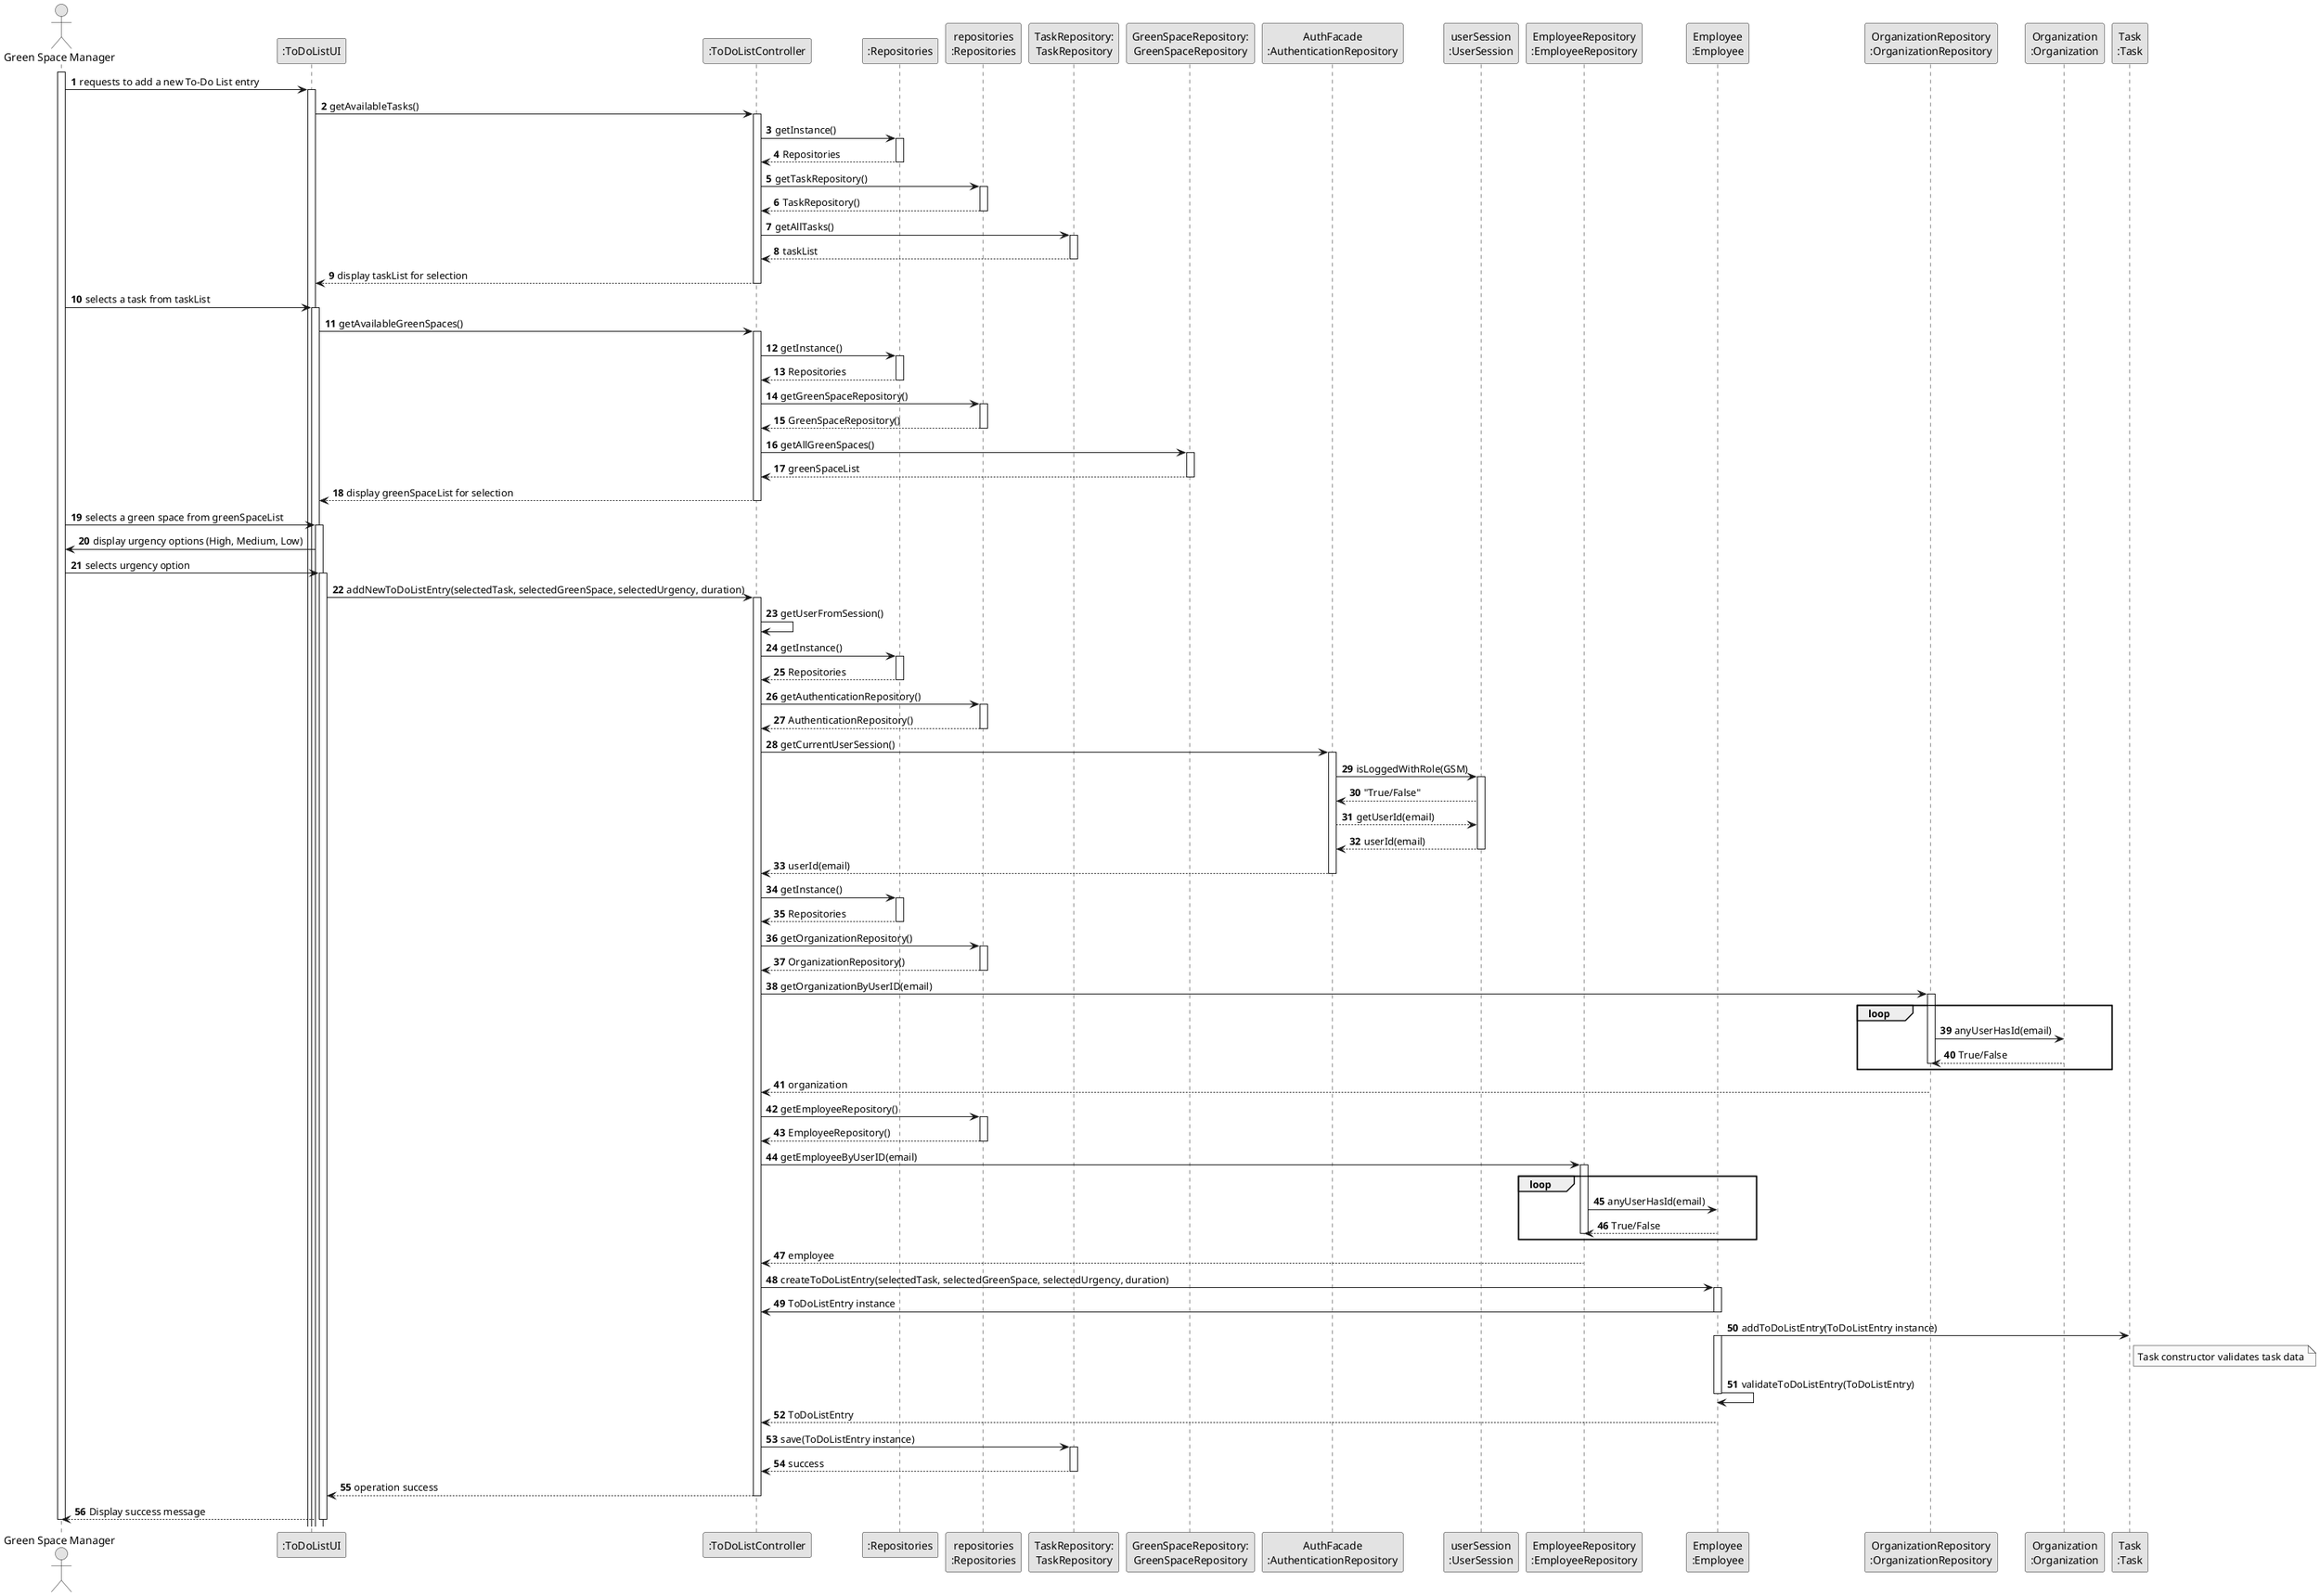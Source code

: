 @startuml
skinparam monochrome true
skinparam packageStyle rectangle
skinparam shadowing false

autonumber

actor "Green Space Manager" as GSM
participant ":ToDoListUI" as UI
participant ":ToDoListController" as CTRL
participant ":Repositories" as RepositorySingleton
participant "repositories\n:Repositories" as PLAT
participant "TaskRepository:\nTaskRepository" as TASKREP
participant "GreenSpaceRepository:\nGreenSpaceRepository" as GSR
participant "AuthFacade\n:AuthenticationRepository" as AUTHREP
participant "userSession\n:UserSession" as USER

participant "EmployeeRepository\n:EmployeeRepository" as EMPREP
participant "Employee\n:Employee" as EMP
participant "OrganizationRepository\n:OrganizationRepository" as ORGREP
participant "Organization\n:Organization" as ORG
participant "Task\n:Task" as TASK

activate GSM

    GSM -> UI : requests to add a new To-Do List entry
    activate UI

    UI -> CTRL : getAvailableTasks()
    activate CTRL

    CTRL -> RepositorySingleton : getInstance()
    activate RepositorySingleton
    CTRL <-- RepositorySingleton : Repositories
    deactivate RepositorySingleton

    CTRL -> PLAT : getTaskRepository()
    activate PLAT
    CTRL <-- PLAT : TaskRepository()
    deactivate PLAT

    CTRL -> TASKREP : getAllTasks()
    activate TASKREP
    CTRL <-- TASKREP : taskList
    deactivate TASKREP

    UI <-- CTRL : display taskList for selection
    deactivate CTRL

    GSM -> UI : selects a task from taskList
    activate UI

    UI -> CTRL : getAvailableGreenSpaces()
    activate CTRL

    CTRL -> RepositorySingleton : getInstance()
    activate RepositorySingleton
    CTRL <-- RepositorySingleton : Repositories
    deactivate RepositorySingleton

    CTRL -> PLAT : getGreenSpaceRepository()
    activate PLAT
    CTRL <-- PLAT : GreenSpaceRepository()
    deactivate PLAT

    CTRL -> GSR : getAllGreenSpaces()
    activate GSR
    CTRL <-- GSR : greenSpaceList
    deactivate GSR

    UI <-- CTRL : display greenSpaceList for selection
    deactivate CTRL

    GSM -> UI : selects a green space from greenSpaceList
    activate UI

    UI -> GSM : display urgency options (High, Medium, Low)
    GSM -> UI : selects urgency option
    activate UI

    UI -> CTRL : addNewToDoListEntry(selectedTask, selectedGreenSpace, selectedUrgency, duration)
    activate CTRL

        CTRL -> CTRL : getUserFromSession()

        CTRL -> RepositorySingleton : getInstance()
        activate RepositorySingleton
        CTRL <-- RepositorySingleton : Repositories
        deactivate RepositorySingleton

        CTRL -> PLAT : getAuthenticationRepository()
        activate PLAT
        CTRL <-- PLAT : AuthenticationRepository()
        deactivate PLAT

        CTRL -> AUTHREP : getCurrentUserSession()
        activate AUTHREP

        AUTHREP -> USER : isLoggedWithRole(GSM)
        activate USER

        AUTHREP <-- USER : "True/False"
        AUTHREP --> USER : getUserId(email)
        AUTHREP <-- USER : userId(email)
        deactivate USER

        CTRL <-- AUTHREP : userId(email)
        deactivate AUTHREP

        CTRL -> RepositorySingleton : getInstance()
        activate RepositorySingleton
        CTRL <-- RepositorySingleton : Repositories
        deactivate RepositorySingleton

        CTRL -> PLAT : getOrganizationRepository()
        activate PLAT
        CTRL <-- PLAT : OrganizationRepository()
        deactivate PLAT

        CTRL -> ORGREP : getOrganizationByUserID(email)
        activate ORGREP
        loop
            ORGREP -> ORG : anyUserHasId(email)
            ORG --> ORGREP : True/False
        deactivate ORGREP
        end
        ORGREP --> CTRL : organization

        CTRL -> PLAT : getEmployeeRepository()
        activate PLAT
        CTRL <-- PLAT : EmployeeRepository()
        deactivate PLAT

        CTRL -> EMPREP : getEmployeeByUserID(email)
        activate EMPREP
        loop
            EMPREP -> EMP : anyUserHasId(email)
            EMP --> EMPREP : True/False
        deactivate EMPREP
        end
        EMPREP --> CTRL : employee

        CTRL -> EMP : createToDoListEntry(selectedTask, selectedGreenSpace, selectedUrgency, duration)
        activate EMP
        EMP -> CTRL : ToDoListEntry instance
        deactivate EMP

        EMP -> TASK : addToDoListEntry(ToDoListEntry instance)
            note right of TASK
              Task constructor validates task data
            endnote

            activate EMP
                EMP -> EMP : validateToDoListEntry(ToDoListEntry)

                deactivate EMP

            EMP --> CTRL : ToDoListEntry

        CTRL -> TASKREP : save(ToDoListEntry instance)
        activate TASKREP
        TASKREP --> CTRL : success
        deactivate TASKREP

        CTRL --> UI : operation success
    
deactivate CTRL

UI --> GSM : Display success message
deactivate UI

deactivate GSM

@enduml
